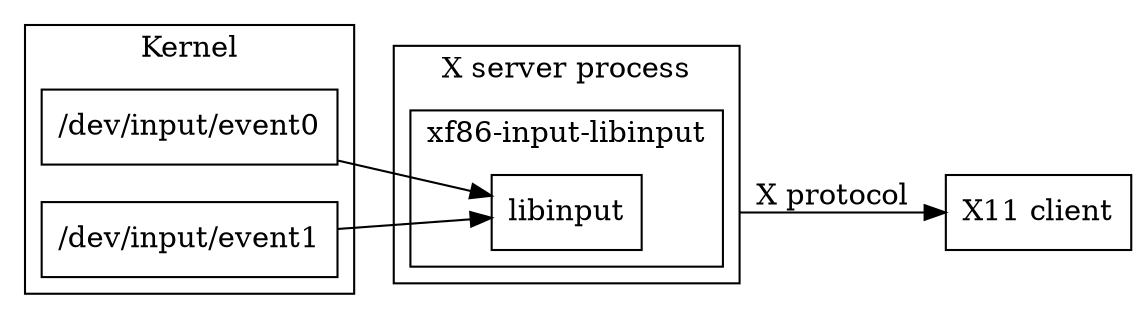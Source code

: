 digraph stack
{
  compound=true;
  rankdir="LR";
  node [
    shape="box";
  ]

  subgraph cluster_2 {
	  label="Kernel";
	  event0 [label="/dev/input/event0"]
	  event1 [label="/dev/input/event1"]
  }

  subgraph cluster_0 {
	  label="X server process";
	  subgraph cluster_1 {
		  label="xf86-input-libinput"
		  libinput;
	  }
  }

  libinput;
  client [label="X11 client"];

  event0 -> libinput;
  event1 -> libinput;
  libinput -> client [ltail=cluster_0 label="X protocol"];
}

